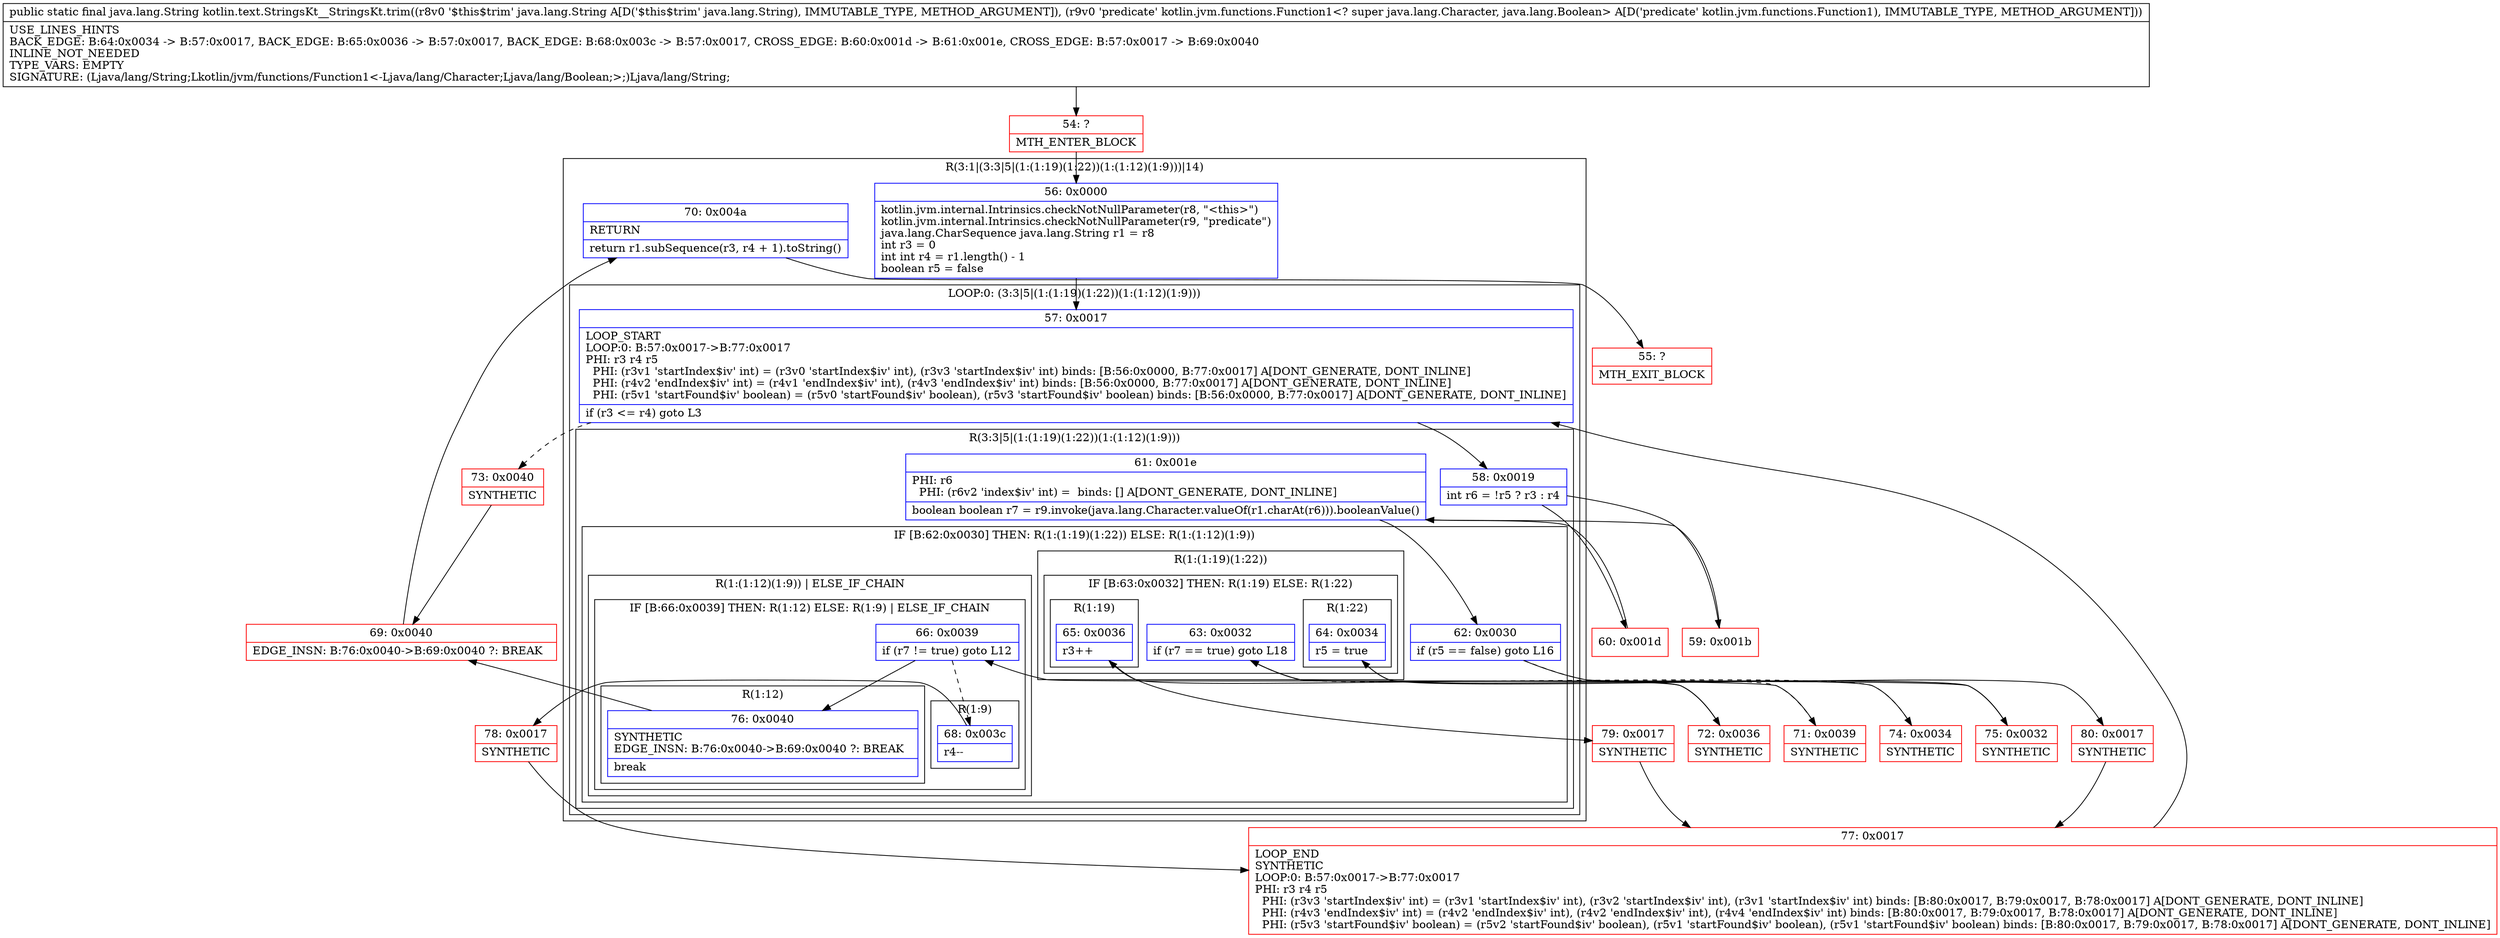 digraph "CFG forkotlin.text.StringsKt__StringsKt.trim(Ljava\/lang\/String;Lkotlin\/jvm\/functions\/Function1;)Ljava\/lang\/String;" {
subgraph cluster_Region_608865241 {
label = "R(3:1|(3:3|5|(1:(1:19)(1:22))(1:(1:12)(1:9)))|14)";
node [shape=record,color=blue];
Node_56 [shape=record,label="{56\:\ 0x0000|kotlin.jvm.internal.Intrinsics.checkNotNullParameter(r8, \"\<this\>\")\lkotlin.jvm.internal.Intrinsics.checkNotNullParameter(r9, \"predicate\")\ljava.lang.CharSequence java.lang.String r1 = r8\lint r3 = 0\lint int r4 = r1.length() \- 1\lboolean r5 = false\l}"];
subgraph cluster_LoopRegion_1453381501 {
label = "LOOP:0: (3:3|5|(1:(1:19)(1:22))(1:(1:12)(1:9)))";
node [shape=record,color=blue];
Node_57 [shape=record,label="{57\:\ 0x0017|LOOP_START\lLOOP:0: B:57:0x0017\-\>B:77:0x0017\lPHI: r3 r4 r5 \l  PHI: (r3v1 'startIndex$iv' int) = (r3v0 'startIndex$iv' int), (r3v3 'startIndex$iv' int) binds: [B:56:0x0000, B:77:0x0017] A[DONT_GENERATE, DONT_INLINE]\l  PHI: (r4v2 'endIndex$iv' int) = (r4v1 'endIndex$iv' int), (r4v3 'endIndex$iv' int) binds: [B:56:0x0000, B:77:0x0017] A[DONT_GENERATE, DONT_INLINE]\l  PHI: (r5v1 'startFound$iv' boolean) = (r5v0 'startFound$iv' boolean), (r5v3 'startFound$iv' boolean) binds: [B:56:0x0000, B:77:0x0017] A[DONT_GENERATE, DONT_INLINE]\l|if (r3 \<= r4) goto L3\l}"];
subgraph cluster_Region_105153479 {
label = "R(3:3|5|(1:(1:19)(1:22))(1:(1:12)(1:9)))";
node [shape=record,color=blue];
Node_58 [shape=record,label="{58\:\ 0x0019|int r6 = !r5 ? r3 : r4\l}"];
Node_61 [shape=record,label="{61\:\ 0x001e|PHI: r6 \l  PHI: (r6v2 'index$iv' int) =  binds: [] A[DONT_GENERATE, DONT_INLINE]\l|boolean boolean r7 = r9.invoke(java.lang.Character.valueOf(r1.charAt(r6))).booleanValue()\l}"];
subgraph cluster_IfRegion_1102784299 {
label = "IF [B:62:0x0030] THEN: R(1:(1:19)(1:22)) ELSE: R(1:(1:12)(1:9))";
node [shape=record,color=blue];
Node_62 [shape=record,label="{62\:\ 0x0030|if (r5 == false) goto L16\l}"];
subgraph cluster_Region_462132898 {
label = "R(1:(1:19)(1:22))";
node [shape=record,color=blue];
subgraph cluster_IfRegion_300948318 {
label = "IF [B:63:0x0032] THEN: R(1:19) ELSE: R(1:22)";
node [shape=record,color=blue];
Node_63 [shape=record,label="{63\:\ 0x0032|if (r7 == true) goto L18\l}"];
subgraph cluster_Region_2044166817 {
label = "R(1:19)";
node [shape=record,color=blue];
Node_65 [shape=record,label="{65\:\ 0x0036|r3++\l}"];
}
subgraph cluster_Region_71073671 {
label = "R(1:22)";
node [shape=record,color=blue];
Node_64 [shape=record,label="{64\:\ 0x0034|r5 = true\l}"];
}
}
}
subgraph cluster_Region_2087009731 {
label = "R(1:(1:12)(1:9)) | ELSE_IF_CHAIN\l";
node [shape=record,color=blue];
subgraph cluster_IfRegion_325520961 {
label = "IF [B:66:0x0039] THEN: R(1:12) ELSE: R(1:9) | ELSE_IF_CHAIN\l";
node [shape=record,color=blue];
Node_66 [shape=record,label="{66\:\ 0x0039|if (r7 != true) goto L12\l}"];
subgraph cluster_Region_1611102653 {
label = "R(1:12)";
node [shape=record,color=blue];
Node_76 [shape=record,label="{76\:\ 0x0040|SYNTHETIC\lEDGE_INSN: B:76:0x0040\-\>B:69:0x0040 ?: BREAK  \l|break\l}"];
}
subgraph cluster_Region_642026035 {
label = "R(1:9)";
node [shape=record,color=blue];
Node_68 [shape=record,label="{68\:\ 0x003c|r4\-\-\l}"];
}
}
}
}
}
}
Node_70 [shape=record,label="{70\:\ 0x004a|RETURN\l|return r1.subSequence(r3, r4 + 1).toString()\l}"];
}
Node_54 [shape=record,color=red,label="{54\:\ ?|MTH_ENTER_BLOCK\l}"];
Node_59 [shape=record,color=red,label="{59\:\ 0x001b}"];
Node_71 [shape=record,color=red,label="{71\:\ 0x0039|SYNTHETIC\l}"];
Node_78 [shape=record,color=red,label="{78\:\ 0x0017|SYNTHETIC\l}"];
Node_77 [shape=record,color=red,label="{77\:\ 0x0017|LOOP_END\lSYNTHETIC\lLOOP:0: B:57:0x0017\-\>B:77:0x0017\lPHI: r3 r4 r5 \l  PHI: (r3v3 'startIndex$iv' int) = (r3v1 'startIndex$iv' int), (r3v2 'startIndex$iv' int), (r3v1 'startIndex$iv' int) binds: [B:80:0x0017, B:79:0x0017, B:78:0x0017] A[DONT_GENERATE, DONT_INLINE]\l  PHI: (r4v3 'endIndex$iv' int) = (r4v2 'endIndex$iv' int), (r4v2 'endIndex$iv' int), (r4v4 'endIndex$iv' int) binds: [B:80:0x0017, B:79:0x0017, B:78:0x0017] A[DONT_GENERATE, DONT_INLINE]\l  PHI: (r5v3 'startFound$iv' boolean) = (r5v2 'startFound$iv' boolean), (r5v1 'startFound$iv' boolean), (r5v1 'startFound$iv' boolean) binds: [B:80:0x0017, B:79:0x0017, B:78:0x0017] A[DONT_GENERATE, DONT_INLINE]\l}"];
Node_69 [shape=record,color=red,label="{69\:\ 0x0040|EDGE_INSN: B:76:0x0040\-\>B:69:0x0040 ?: BREAK  \l}"];
Node_55 [shape=record,color=red,label="{55\:\ ?|MTH_EXIT_BLOCK\l}"];
Node_75 [shape=record,color=red,label="{75\:\ 0x0032|SYNTHETIC\l}"];
Node_72 [shape=record,color=red,label="{72\:\ 0x0036|SYNTHETIC\l}"];
Node_79 [shape=record,color=red,label="{79\:\ 0x0017|SYNTHETIC\l}"];
Node_74 [shape=record,color=red,label="{74\:\ 0x0034|SYNTHETIC\l}"];
Node_80 [shape=record,color=red,label="{80\:\ 0x0017|SYNTHETIC\l}"];
Node_60 [shape=record,color=red,label="{60\:\ 0x001d}"];
Node_73 [shape=record,color=red,label="{73\:\ 0x0040|SYNTHETIC\l}"];
MethodNode[shape=record,label="{public static final java.lang.String kotlin.text.StringsKt__StringsKt.trim((r8v0 '$this$trim' java.lang.String A[D('$this$trim' java.lang.String), IMMUTABLE_TYPE, METHOD_ARGUMENT]), (r9v0 'predicate' kotlin.jvm.functions.Function1\<? super java.lang.Character, java.lang.Boolean\> A[D('predicate' kotlin.jvm.functions.Function1), IMMUTABLE_TYPE, METHOD_ARGUMENT]))  | USE_LINES_HINTS\lBACK_EDGE: B:64:0x0034 \-\> B:57:0x0017, BACK_EDGE: B:65:0x0036 \-\> B:57:0x0017, BACK_EDGE: B:68:0x003c \-\> B:57:0x0017, CROSS_EDGE: B:60:0x001d \-\> B:61:0x001e, CROSS_EDGE: B:57:0x0017 \-\> B:69:0x0040\lINLINE_NOT_NEEDED\lTYPE_VARS: EMPTY\lSIGNATURE: (Ljava\/lang\/String;Lkotlin\/jvm\/functions\/Function1\<\-Ljava\/lang\/Character;Ljava\/lang\/Boolean;\>;)Ljava\/lang\/String;\l}"];
MethodNode -> Node_54;Node_56 -> Node_57;
Node_57 -> Node_58;
Node_57 -> Node_73[style=dashed];
Node_58 -> Node_59;
Node_58 -> Node_60;
Node_61 -> Node_62;
Node_62 -> Node_71[style=dashed];
Node_62 -> Node_75;
Node_63 -> Node_72;
Node_63 -> Node_74[style=dashed];
Node_65 -> Node_79;
Node_64 -> Node_80;
Node_66 -> Node_68[style=dashed];
Node_66 -> Node_76;
Node_76 -> Node_69;
Node_68 -> Node_78;
Node_70 -> Node_55;
Node_54 -> Node_56;
Node_59 -> Node_61;
Node_71 -> Node_66;
Node_78 -> Node_77;
Node_77 -> Node_57;
Node_69 -> Node_70;
Node_75 -> Node_63;
Node_72 -> Node_65;
Node_79 -> Node_77;
Node_74 -> Node_64;
Node_80 -> Node_77;
Node_60 -> Node_61;
Node_73 -> Node_69;
}

